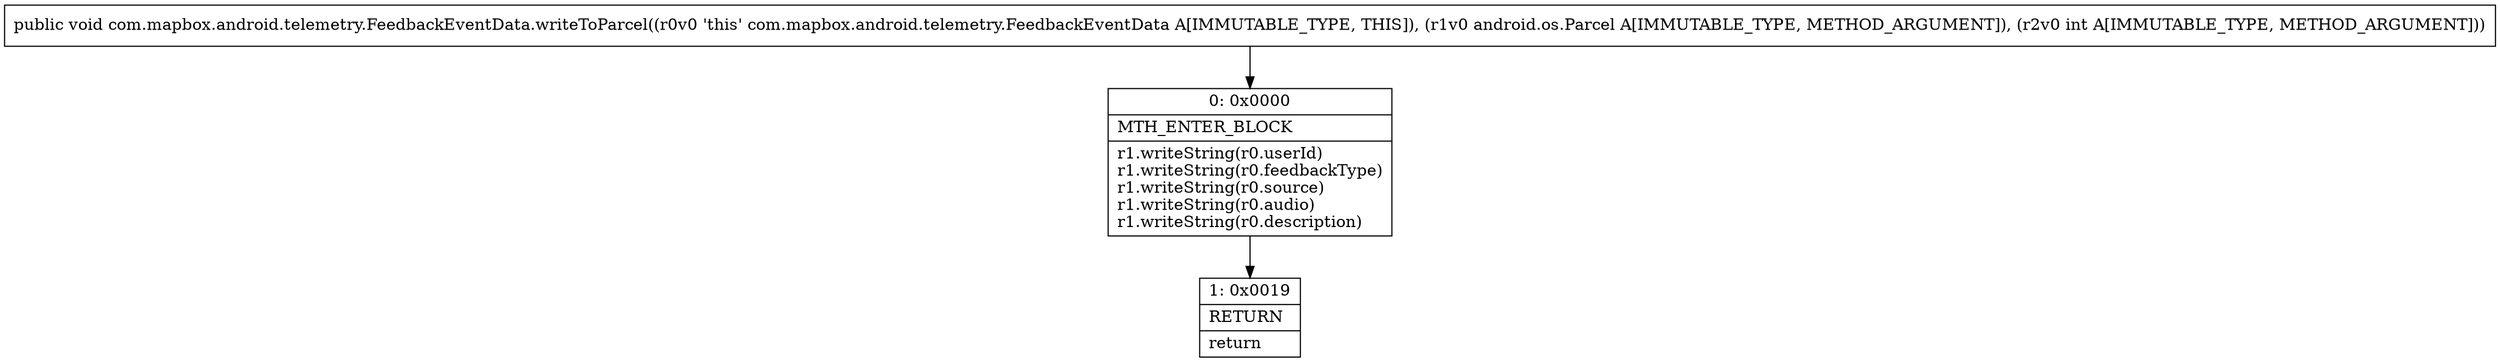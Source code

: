 digraph "CFG forcom.mapbox.android.telemetry.FeedbackEventData.writeToParcel(Landroid\/os\/Parcel;I)V" {
Node_0 [shape=record,label="{0\:\ 0x0000|MTH_ENTER_BLOCK\l|r1.writeString(r0.userId)\lr1.writeString(r0.feedbackType)\lr1.writeString(r0.source)\lr1.writeString(r0.audio)\lr1.writeString(r0.description)\l}"];
Node_1 [shape=record,label="{1\:\ 0x0019|RETURN\l|return\l}"];
MethodNode[shape=record,label="{public void com.mapbox.android.telemetry.FeedbackEventData.writeToParcel((r0v0 'this' com.mapbox.android.telemetry.FeedbackEventData A[IMMUTABLE_TYPE, THIS]), (r1v0 android.os.Parcel A[IMMUTABLE_TYPE, METHOD_ARGUMENT]), (r2v0 int A[IMMUTABLE_TYPE, METHOD_ARGUMENT])) }"];
MethodNode -> Node_0;
Node_0 -> Node_1;
}

